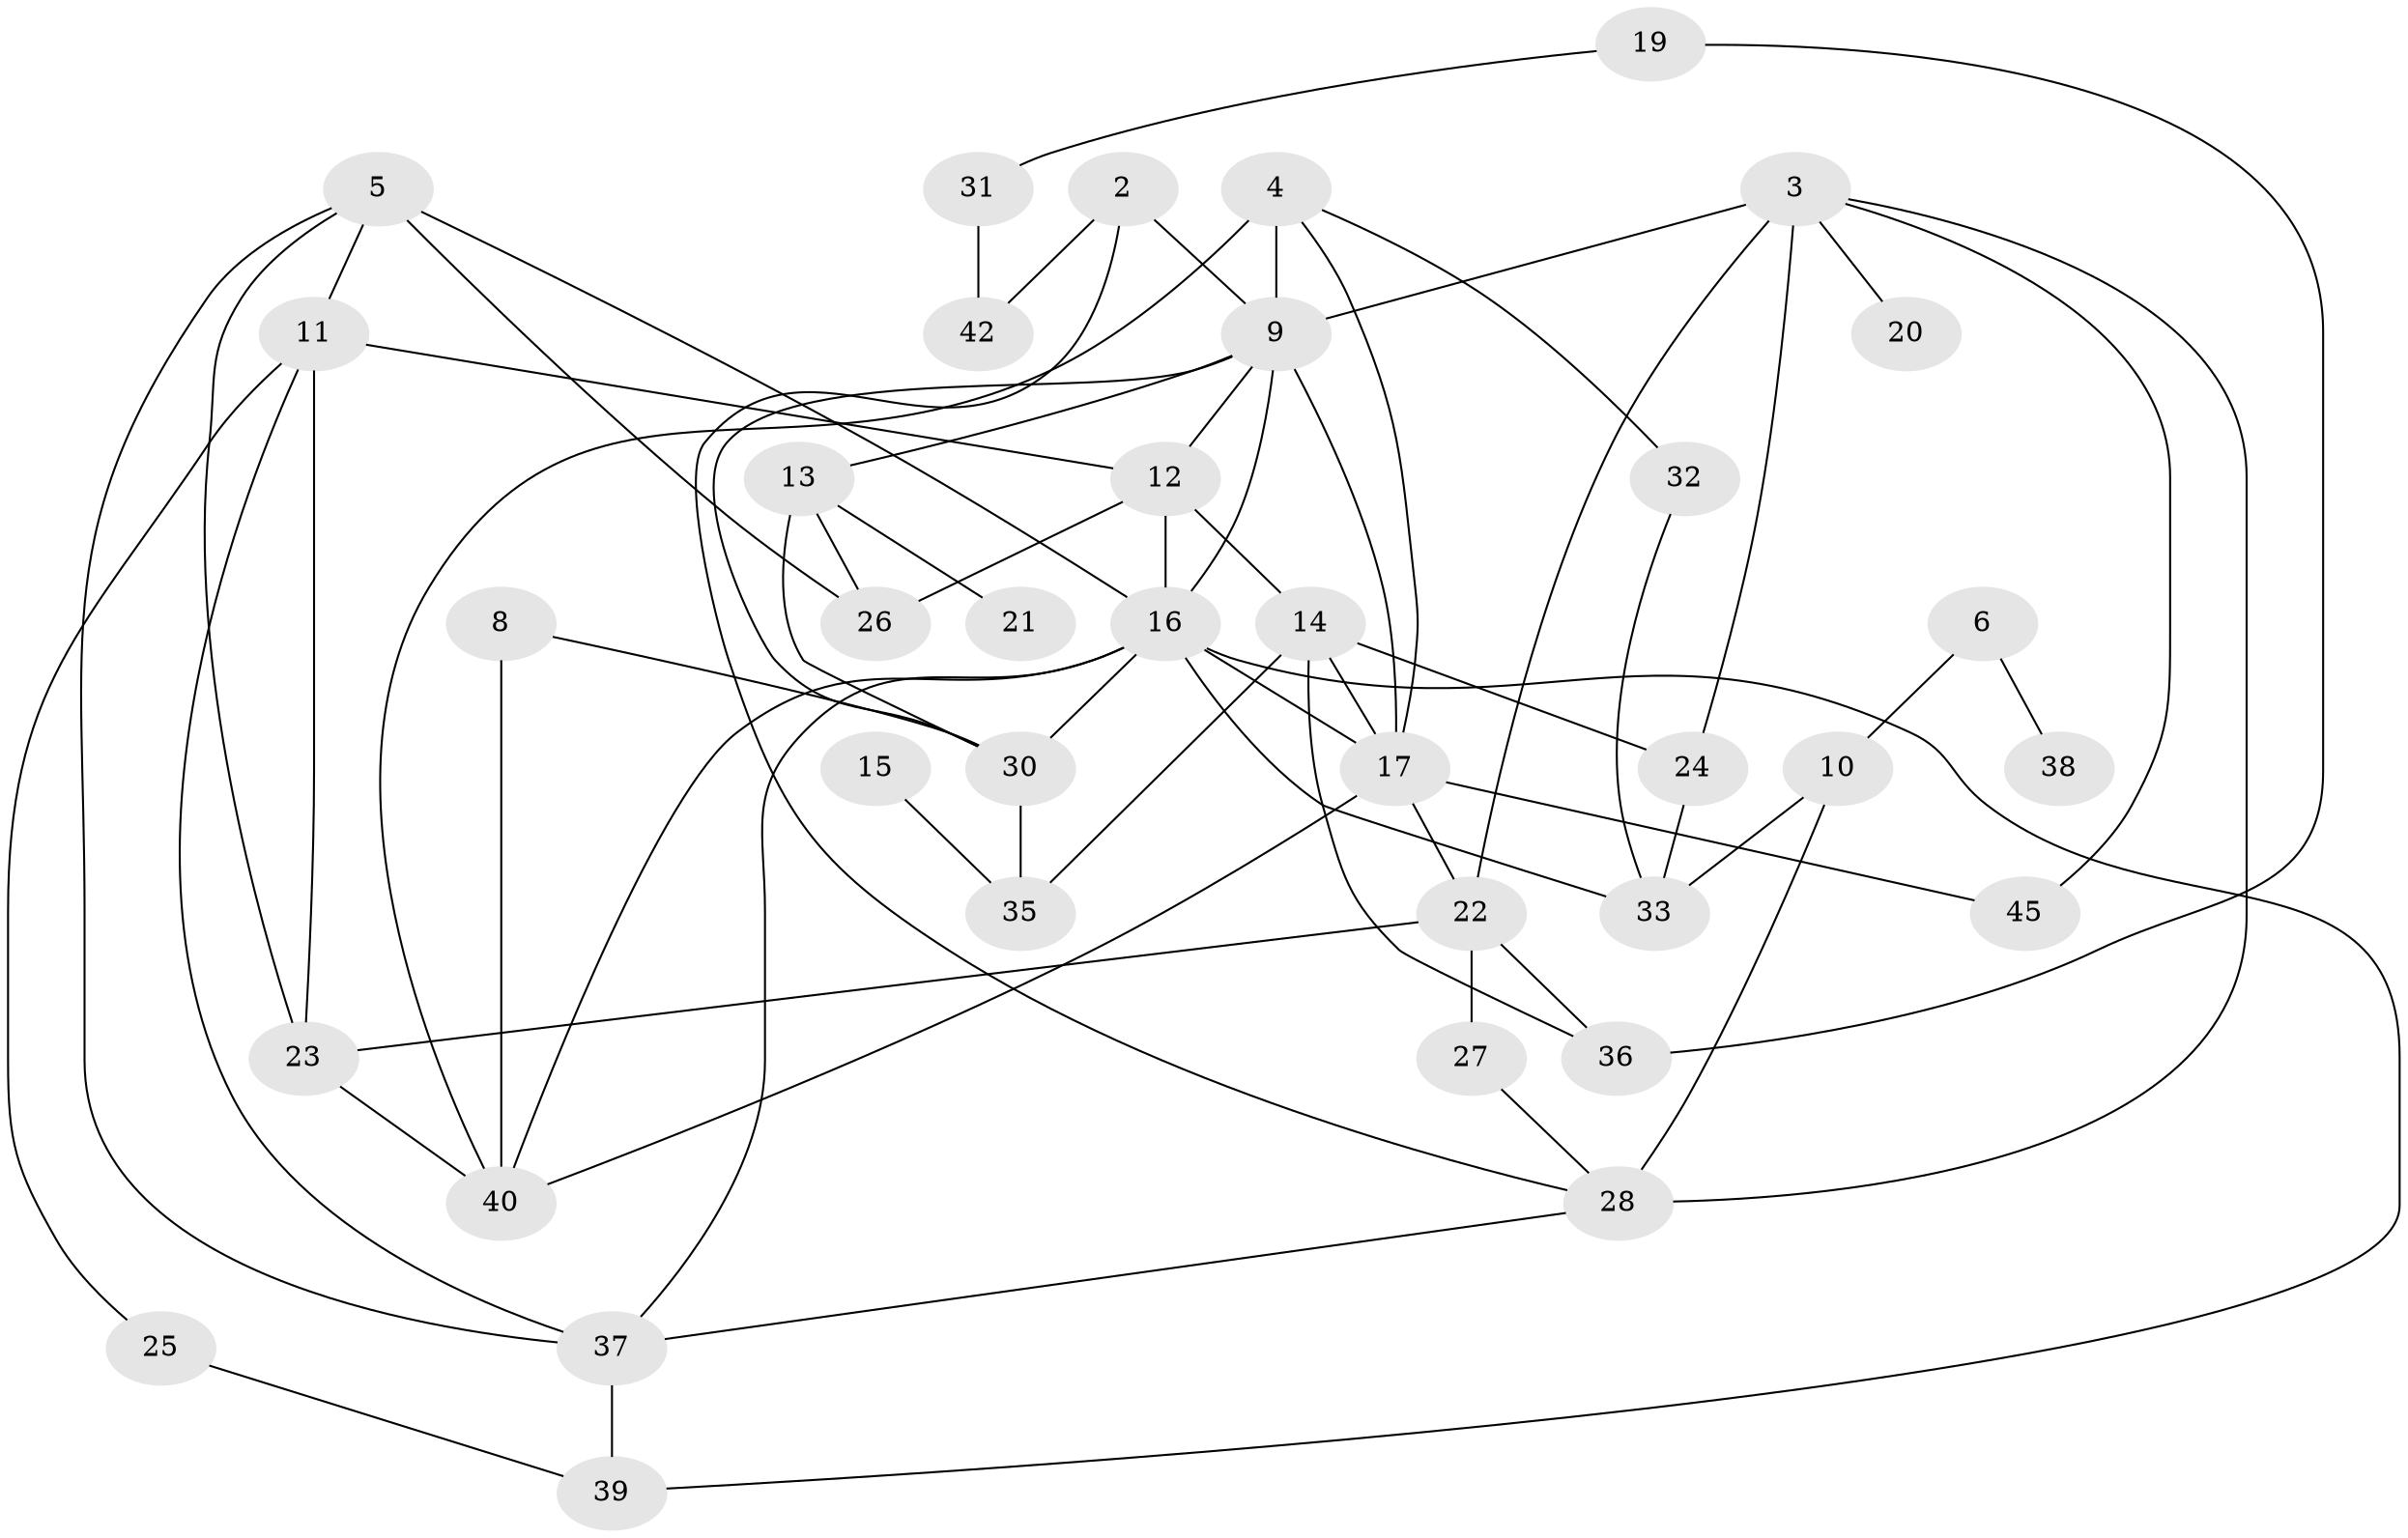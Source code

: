 // original degree distribution, {1: 0.1839080459770115, 3: 0.2413793103448276, 2: 0.2413793103448276, 4: 0.16091954022988506, 0: 0.06896551724137931, 7: 0.022988505747126436, 5: 0.05747126436781609, 6: 0.011494252873563218, 8: 0.011494252873563218}
// Generated by graph-tools (version 1.1) at 2025/33/03/09/25 02:33:46]
// undirected, 37 vertices, 67 edges
graph export_dot {
graph [start="1"]
  node [color=gray90,style=filled];
  2;
  3;
  4;
  5;
  6;
  8;
  9;
  10;
  11;
  12;
  13;
  14;
  15;
  16;
  17;
  19;
  20;
  21;
  22;
  23;
  24;
  25;
  26;
  27;
  28;
  30;
  31;
  32;
  33;
  35;
  36;
  37;
  38;
  39;
  40;
  42;
  45;
  2 -- 9 [weight=1.0];
  2 -- 28 [weight=1.0];
  2 -- 42 [weight=1.0];
  3 -- 9 [weight=2.0];
  3 -- 20 [weight=1.0];
  3 -- 22 [weight=1.0];
  3 -- 24 [weight=1.0];
  3 -- 28 [weight=1.0];
  3 -- 45 [weight=1.0];
  4 -- 9 [weight=2.0];
  4 -- 17 [weight=1.0];
  4 -- 32 [weight=1.0];
  4 -- 40 [weight=1.0];
  5 -- 11 [weight=1.0];
  5 -- 16 [weight=2.0];
  5 -- 23 [weight=1.0];
  5 -- 26 [weight=1.0];
  5 -- 37 [weight=1.0];
  6 -- 10 [weight=1.0];
  6 -- 38 [weight=1.0];
  8 -- 30 [weight=1.0];
  8 -- 40 [weight=1.0];
  9 -- 12 [weight=1.0];
  9 -- 13 [weight=1.0];
  9 -- 16 [weight=1.0];
  9 -- 17 [weight=1.0];
  9 -- 30 [weight=2.0];
  10 -- 28 [weight=2.0];
  10 -- 33 [weight=1.0];
  11 -- 12 [weight=1.0];
  11 -- 23 [weight=1.0];
  11 -- 25 [weight=1.0];
  11 -- 37 [weight=1.0];
  12 -- 14 [weight=2.0];
  12 -- 16 [weight=1.0];
  12 -- 26 [weight=1.0];
  13 -- 21 [weight=1.0];
  13 -- 26 [weight=1.0];
  13 -- 30 [weight=1.0];
  14 -- 17 [weight=1.0];
  14 -- 24 [weight=1.0];
  14 -- 35 [weight=1.0];
  14 -- 36 [weight=1.0];
  15 -- 35 [weight=1.0];
  16 -- 17 [weight=1.0];
  16 -- 30 [weight=1.0];
  16 -- 33 [weight=1.0];
  16 -- 37 [weight=1.0];
  16 -- 39 [weight=1.0];
  16 -- 40 [weight=1.0];
  17 -- 22 [weight=1.0];
  17 -- 40 [weight=1.0];
  17 -- 45 [weight=1.0];
  19 -- 31 [weight=1.0];
  19 -- 36 [weight=1.0];
  22 -- 23 [weight=2.0];
  22 -- 27 [weight=1.0];
  22 -- 36 [weight=1.0];
  23 -- 40 [weight=1.0];
  24 -- 33 [weight=1.0];
  25 -- 39 [weight=1.0];
  27 -- 28 [weight=1.0];
  28 -- 37 [weight=1.0];
  30 -- 35 [weight=1.0];
  31 -- 42 [weight=1.0];
  32 -- 33 [weight=1.0];
  37 -- 39 [weight=1.0];
}
